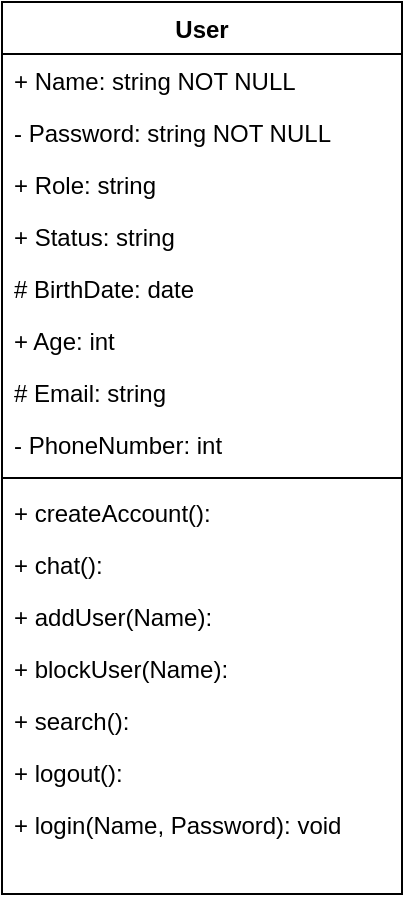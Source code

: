 <mxfile version="13.0.3" type="device"><diagram id="vNKz2m3rp3JCdC-Qyqnh" name="Page-1"><mxGraphModel dx="1102" dy="642" grid="1" gridSize="10" guides="1" tooltips="1" connect="1" arrows="1" fold="1" page="1" pageScale="1" pageWidth="850" pageHeight="1100" math="0" shadow="0"><root><mxCell id="0"/><mxCell id="1" parent="0"/><mxCell id="1jYwPf2QuBGZo6NCbg5y-1" value="User" style="swimlane;fontStyle=1;align=center;verticalAlign=top;childLayout=stackLayout;horizontal=1;startSize=26;horizontalStack=0;resizeParent=1;resizeParentMax=0;resizeLast=0;collapsible=1;marginBottom=0;" parent="1" vertex="1"><mxGeometry x="345" y="180" width="200" height="446" as="geometry"/></mxCell><mxCell id="1jYwPf2QuBGZo6NCbg5y-2" value="+ Name: string NOT NULL" style="text;strokeColor=none;fillColor=none;align=left;verticalAlign=top;spacingLeft=4;spacingRight=4;overflow=hidden;rotatable=0;points=[[0,0.5],[1,0.5]];portConstraint=eastwest;" parent="1jYwPf2QuBGZo6NCbg5y-1" vertex="1"><mxGeometry y="26" width="200" height="26" as="geometry"/></mxCell><mxCell id="1jYwPf2QuBGZo6NCbg5y-5" value="- Password: string NOT NULL" style="text;strokeColor=none;fillColor=none;align=left;verticalAlign=top;spacingLeft=4;spacingRight=4;overflow=hidden;rotatable=0;points=[[0,0.5],[1,0.5]];portConstraint=eastwest;" parent="1jYwPf2QuBGZo6NCbg5y-1" vertex="1"><mxGeometry y="52" width="200" height="26" as="geometry"/></mxCell><mxCell id="1jYwPf2QuBGZo6NCbg5y-7" value="+ Role: string " style="text;strokeColor=none;fillColor=none;align=left;verticalAlign=top;spacingLeft=4;spacingRight=4;overflow=hidden;rotatable=0;points=[[0,0.5],[1,0.5]];portConstraint=eastwest;" parent="1jYwPf2QuBGZo6NCbg5y-1" vertex="1"><mxGeometry y="78" width="200" height="26" as="geometry"/></mxCell><mxCell id="uaFmaAse7nPzTRU8EP0S-1" value="+ Status: string " style="text;strokeColor=none;fillColor=none;align=left;verticalAlign=top;spacingLeft=4;spacingRight=4;overflow=hidden;rotatable=0;points=[[0,0.5],[1,0.5]];portConstraint=eastwest;" parent="1jYwPf2QuBGZo6NCbg5y-1" vertex="1"><mxGeometry y="104" width="200" height="26" as="geometry"/></mxCell><mxCell id="1jYwPf2QuBGZo6NCbg5y-11" value="# BirthDate: date " style="text;strokeColor=none;fillColor=none;align=left;verticalAlign=top;spacingLeft=4;spacingRight=4;overflow=hidden;rotatable=0;points=[[0,0.5],[1,0.5]];portConstraint=eastwest;" parent="1jYwPf2QuBGZo6NCbg5y-1" vertex="1"><mxGeometry y="130" width="200" height="26" as="geometry"/></mxCell><mxCell id="1jYwPf2QuBGZo6NCbg5y-8" value="+ Age: int " style="text;strokeColor=none;fillColor=none;align=left;verticalAlign=top;spacingLeft=4;spacingRight=4;overflow=hidden;rotatable=0;points=[[0,0.5],[1,0.5]];portConstraint=eastwest;" parent="1jYwPf2QuBGZo6NCbg5y-1" vertex="1"><mxGeometry y="156" width="200" height="26" as="geometry"/></mxCell><mxCell id="1jYwPf2QuBGZo6NCbg5y-9" value="# Email: string " style="text;strokeColor=none;fillColor=none;align=left;verticalAlign=top;spacingLeft=4;spacingRight=4;overflow=hidden;rotatable=0;points=[[0,0.5],[1,0.5]];portConstraint=eastwest;" parent="1jYwPf2QuBGZo6NCbg5y-1" vertex="1"><mxGeometry y="182" width="200" height="26" as="geometry"/></mxCell><mxCell id="1jYwPf2QuBGZo6NCbg5y-10" value="- PhoneNumber: int " style="text;strokeColor=none;fillColor=none;align=left;verticalAlign=top;spacingLeft=4;spacingRight=4;overflow=hidden;rotatable=0;points=[[0,0.5],[1,0.5]];portConstraint=eastwest;" parent="1jYwPf2QuBGZo6NCbg5y-1" vertex="1"><mxGeometry y="208" width="200" height="26" as="geometry"/></mxCell><mxCell id="1jYwPf2QuBGZo6NCbg5y-3" value="" style="line;strokeWidth=1;fillColor=none;align=left;verticalAlign=middle;spacingTop=-1;spacingLeft=3;spacingRight=3;rotatable=0;labelPosition=right;points=[];portConstraint=eastwest;" parent="1jYwPf2QuBGZo6NCbg5y-1" vertex="1"><mxGeometry y="234" width="200" height="8" as="geometry"/></mxCell><mxCell id="1jYwPf2QuBGZo6NCbg5y-4" value="+ createAccount(): " style="text;strokeColor=none;fillColor=none;align=left;verticalAlign=top;spacingLeft=4;spacingRight=4;overflow=hidden;rotatable=0;points=[[0,0.5],[1,0.5]];portConstraint=eastwest;" parent="1jYwPf2QuBGZo6NCbg5y-1" vertex="1"><mxGeometry y="242" width="200" height="26" as="geometry"/></mxCell><mxCell id="1jYwPf2QuBGZo6NCbg5y-13" value="+ chat(): " style="text;strokeColor=none;fillColor=none;align=left;verticalAlign=top;spacingLeft=4;spacingRight=4;overflow=hidden;rotatable=0;points=[[0,0.5],[1,0.5]];portConstraint=eastwest;" parent="1jYwPf2QuBGZo6NCbg5y-1" vertex="1"><mxGeometry y="268" width="200" height="26" as="geometry"/></mxCell><mxCell id="1jYwPf2QuBGZo6NCbg5y-14" value="+ addUser(Name): " style="text;strokeColor=none;fillColor=none;align=left;verticalAlign=top;spacingLeft=4;spacingRight=4;overflow=hidden;rotatable=0;points=[[0,0.5],[1,0.5]];portConstraint=eastwest;" parent="1jYwPf2QuBGZo6NCbg5y-1" vertex="1"><mxGeometry y="294" width="200" height="26" as="geometry"/></mxCell><mxCell id="1jYwPf2QuBGZo6NCbg5y-17" value="+ blockUser(Name): " style="text;strokeColor=none;fillColor=none;align=left;verticalAlign=top;spacingLeft=4;spacingRight=4;overflow=hidden;rotatable=0;points=[[0,0.5],[1,0.5]];portConstraint=eastwest;" parent="1jYwPf2QuBGZo6NCbg5y-1" vertex="1"><mxGeometry y="320" width="200" height="26" as="geometry"/></mxCell><mxCell id="1jYwPf2QuBGZo6NCbg5y-18" value="+ search(): " style="text;strokeColor=none;fillColor=none;align=left;verticalAlign=top;spacingLeft=4;spacingRight=4;overflow=hidden;rotatable=0;points=[[0,0.5],[1,0.5]];portConstraint=eastwest;" parent="1jYwPf2QuBGZo6NCbg5y-1" vertex="1"><mxGeometry y="346" width="200" height="26" as="geometry"/></mxCell><mxCell id="EOhACEUQXwjzbJDFVEIv-8" value="+ logout(): " style="text;strokeColor=none;fillColor=none;align=left;verticalAlign=top;spacingLeft=4;spacingRight=4;overflow=hidden;rotatable=0;points=[[0,0.5],[1,0.5]];portConstraint=eastwest;" parent="1jYwPf2QuBGZo6NCbg5y-1" vertex="1"><mxGeometry y="372" width="200" height="26" as="geometry"/></mxCell><mxCell id="EOhACEUQXwjzbJDFVEIv-1" value="+ login(Name, Password): void " style="text;strokeColor=none;fillColor=none;align=left;verticalAlign=top;spacingLeft=4;spacingRight=4;overflow=hidden;rotatable=0;points=[[0,0.5],[1,0.5]];portConstraint=eastwest;" parent="1jYwPf2QuBGZo6NCbg5y-1" vertex="1"><mxGeometry y="398" width="200" height="48" as="geometry"/></mxCell></root></mxGraphModel></diagram></mxfile>